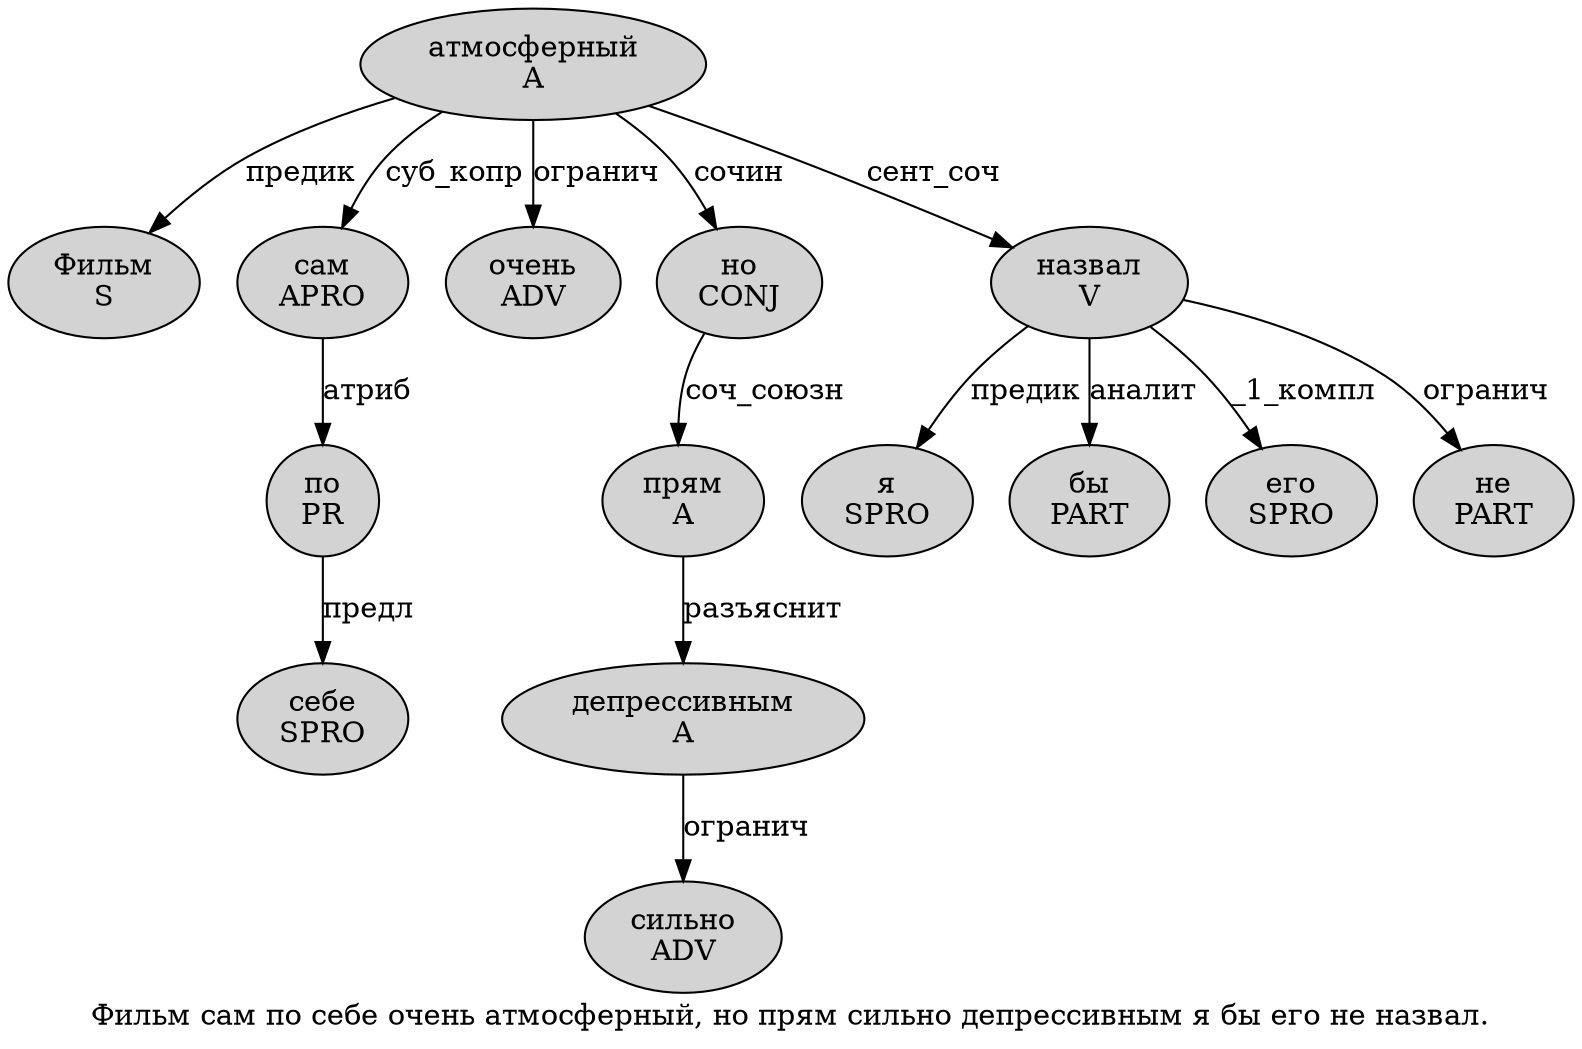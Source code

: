 digraph SENTENCE_1623 {
	graph [label="Фильм сам по себе очень атмосферный, но прям сильно депрессивным я бы его не назвал."]
	node [style=filled]
		0 [label="Фильм
S" color="" fillcolor=lightgray penwidth=1 shape=ellipse]
		1 [label="сам
APRO" color="" fillcolor=lightgray penwidth=1 shape=ellipse]
		2 [label="по
PR" color="" fillcolor=lightgray penwidth=1 shape=ellipse]
		3 [label="себе
SPRO" color="" fillcolor=lightgray penwidth=1 shape=ellipse]
		4 [label="очень
ADV" color="" fillcolor=lightgray penwidth=1 shape=ellipse]
		5 [label="атмосферный
A" color="" fillcolor=lightgray penwidth=1 shape=ellipse]
		7 [label="но
CONJ" color="" fillcolor=lightgray penwidth=1 shape=ellipse]
		8 [label="прям
A" color="" fillcolor=lightgray penwidth=1 shape=ellipse]
		9 [label="сильно
ADV" color="" fillcolor=lightgray penwidth=1 shape=ellipse]
		10 [label="депрессивным
A" color="" fillcolor=lightgray penwidth=1 shape=ellipse]
		11 [label="я
SPRO" color="" fillcolor=lightgray penwidth=1 shape=ellipse]
		12 [label="бы
PART" color="" fillcolor=lightgray penwidth=1 shape=ellipse]
		13 [label="его
SPRO" color="" fillcolor=lightgray penwidth=1 shape=ellipse]
		14 [label="не
PART" color="" fillcolor=lightgray penwidth=1 shape=ellipse]
		15 [label="назвал
V" color="" fillcolor=lightgray penwidth=1 shape=ellipse]
			7 -> 8 [label="соч_союзн"]
			10 -> 9 [label="огранич"]
			15 -> 11 [label="предик"]
			15 -> 12 [label="аналит"]
			15 -> 13 [label="_1_компл"]
			15 -> 14 [label="огранич"]
			1 -> 2 [label="атриб"]
			2 -> 3 [label="предл"]
			8 -> 10 [label="разъяснит"]
			5 -> 0 [label="предик"]
			5 -> 1 [label="суб_копр"]
			5 -> 4 [label="огранич"]
			5 -> 7 [label="сочин"]
			5 -> 15 [label="сент_соч"]
}